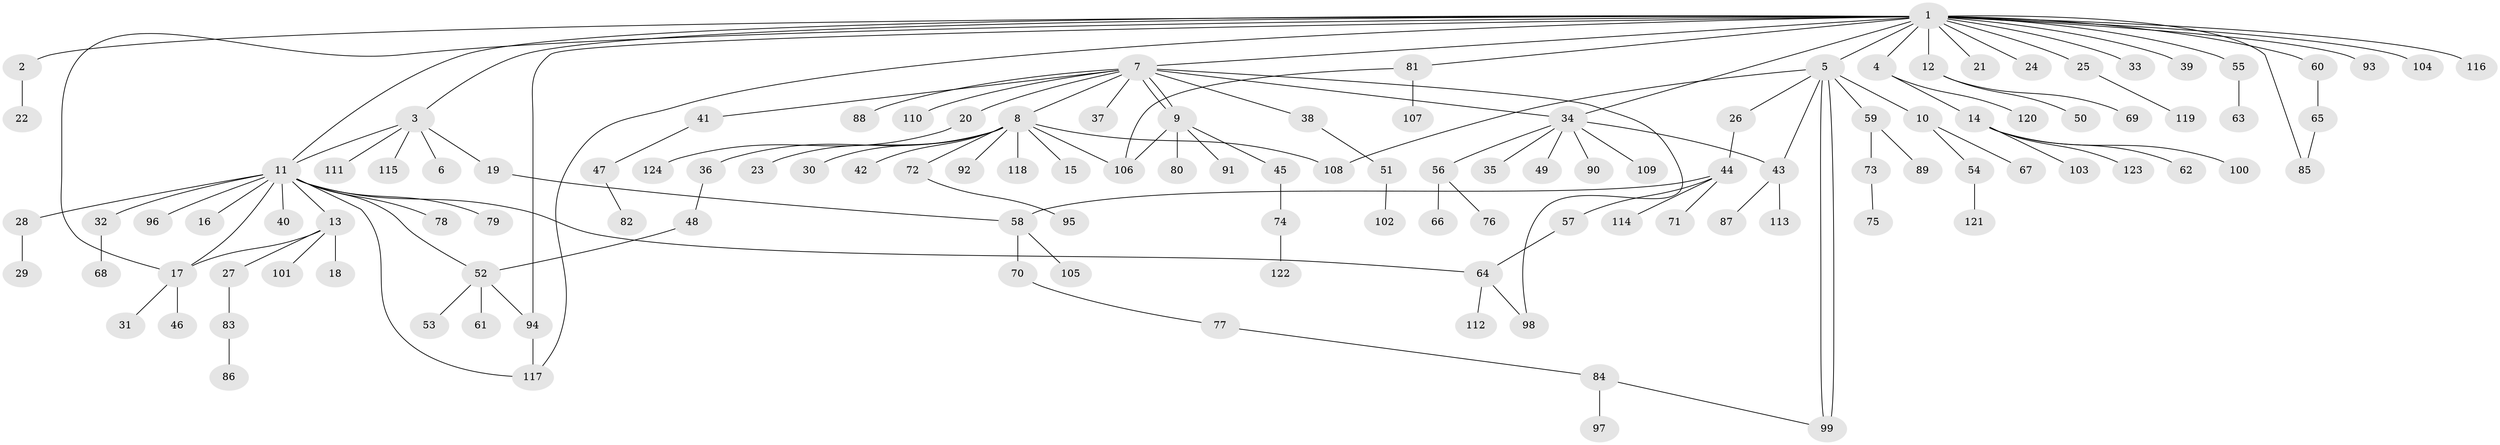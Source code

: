 // Generated by graph-tools (version 1.1) at 2025/01/03/09/25 03:01:45]
// undirected, 124 vertices, 142 edges
graph export_dot {
graph [start="1"]
  node [color=gray90,style=filled];
  1;
  2;
  3;
  4;
  5;
  6;
  7;
  8;
  9;
  10;
  11;
  12;
  13;
  14;
  15;
  16;
  17;
  18;
  19;
  20;
  21;
  22;
  23;
  24;
  25;
  26;
  27;
  28;
  29;
  30;
  31;
  32;
  33;
  34;
  35;
  36;
  37;
  38;
  39;
  40;
  41;
  42;
  43;
  44;
  45;
  46;
  47;
  48;
  49;
  50;
  51;
  52;
  53;
  54;
  55;
  56;
  57;
  58;
  59;
  60;
  61;
  62;
  63;
  64;
  65;
  66;
  67;
  68;
  69;
  70;
  71;
  72;
  73;
  74;
  75;
  76;
  77;
  78;
  79;
  80;
  81;
  82;
  83;
  84;
  85;
  86;
  87;
  88;
  89;
  90;
  91;
  92;
  93;
  94;
  95;
  96;
  97;
  98;
  99;
  100;
  101;
  102;
  103;
  104;
  105;
  106;
  107;
  108;
  109;
  110;
  111;
  112;
  113;
  114;
  115;
  116;
  117;
  118;
  119;
  120;
  121;
  122;
  123;
  124;
  1 -- 2;
  1 -- 3;
  1 -- 4;
  1 -- 5;
  1 -- 7;
  1 -- 11;
  1 -- 12;
  1 -- 17;
  1 -- 21;
  1 -- 24;
  1 -- 25;
  1 -- 33;
  1 -- 34;
  1 -- 39;
  1 -- 55;
  1 -- 60;
  1 -- 81;
  1 -- 85;
  1 -- 93;
  1 -- 94;
  1 -- 104;
  1 -- 116;
  1 -- 117;
  2 -- 22;
  3 -- 6;
  3 -- 11;
  3 -- 19;
  3 -- 111;
  3 -- 115;
  4 -- 14;
  4 -- 120;
  5 -- 10;
  5 -- 26;
  5 -- 43;
  5 -- 59;
  5 -- 99;
  5 -- 99;
  5 -- 108;
  7 -- 8;
  7 -- 9;
  7 -- 9;
  7 -- 20;
  7 -- 34;
  7 -- 37;
  7 -- 38;
  7 -- 41;
  7 -- 88;
  7 -- 98;
  7 -- 110;
  8 -- 15;
  8 -- 23;
  8 -- 30;
  8 -- 36;
  8 -- 42;
  8 -- 72;
  8 -- 92;
  8 -- 106;
  8 -- 108;
  8 -- 118;
  9 -- 45;
  9 -- 80;
  9 -- 91;
  9 -- 106;
  10 -- 54;
  10 -- 67;
  11 -- 13;
  11 -- 16;
  11 -- 17;
  11 -- 28;
  11 -- 32;
  11 -- 40;
  11 -- 52;
  11 -- 64;
  11 -- 78;
  11 -- 79;
  11 -- 96;
  11 -- 117;
  12 -- 50;
  12 -- 69;
  13 -- 17;
  13 -- 18;
  13 -- 27;
  13 -- 101;
  14 -- 62;
  14 -- 100;
  14 -- 103;
  14 -- 123;
  17 -- 31;
  17 -- 46;
  19 -- 58;
  20 -- 124;
  25 -- 119;
  26 -- 44;
  27 -- 83;
  28 -- 29;
  32 -- 68;
  34 -- 35;
  34 -- 43;
  34 -- 49;
  34 -- 56;
  34 -- 90;
  34 -- 109;
  36 -- 48;
  38 -- 51;
  41 -- 47;
  43 -- 87;
  43 -- 113;
  44 -- 57;
  44 -- 58;
  44 -- 71;
  44 -- 114;
  45 -- 74;
  47 -- 82;
  48 -- 52;
  51 -- 102;
  52 -- 53;
  52 -- 61;
  52 -- 94;
  54 -- 121;
  55 -- 63;
  56 -- 66;
  56 -- 76;
  57 -- 64;
  58 -- 70;
  58 -- 105;
  59 -- 73;
  59 -- 89;
  60 -- 65;
  64 -- 98;
  64 -- 112;
  65 -- 85;
  70 -- 77;
  72 -- 95;
  73 -- 75;
  74 -- 122;
  77 -- 84;
  81 -- 106;
  81 -- 107;
  83 -- 86;
  84 -- 97;
  84 -- 99;
  94 -- 117;
}
